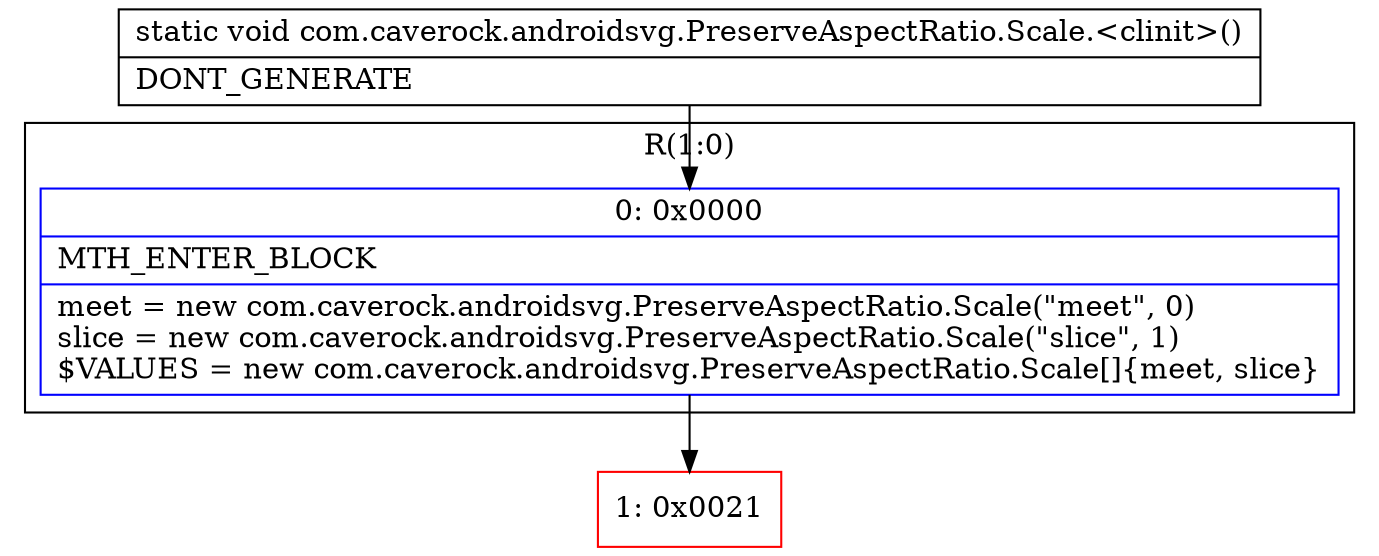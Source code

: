 digraph "CFG forcom.caverock.androidsvg.PreserveAspectRatio.Scale.\<clinit\>()V" {
subgraph cluster_Region_1616944166 {
label = "R(1:0)";
node [shape=record,color=blue];
Node_0 [shape=record,label="{0\:\ 0x0000|MTH_ENTER_BLOCK\l|meet = new com.caverock.androidsvg.PreserveAspectRatio.Scale(\"meet\", 0)\lslice = new com.caverock.androidsvg.PreserveAspectRatio.Scale(\"slice\", 1)\l$VALUES = new com.caverock.androidsvg.PreserveAspectRatio.Scale[]\{meet, slice\}\l}"];
}
Node_1 [shape=record,color=red,label="{1\:\ 0x0021}"];
MethodNode[shape=record,label="{static void com.caverock.androidsvg.PreserveAspectRatio.Scale.\<clinit\>()  | DONT_GENERATE\l}"];
MethodNode -> Node_0;
Node_0 -> Node_1;
}


